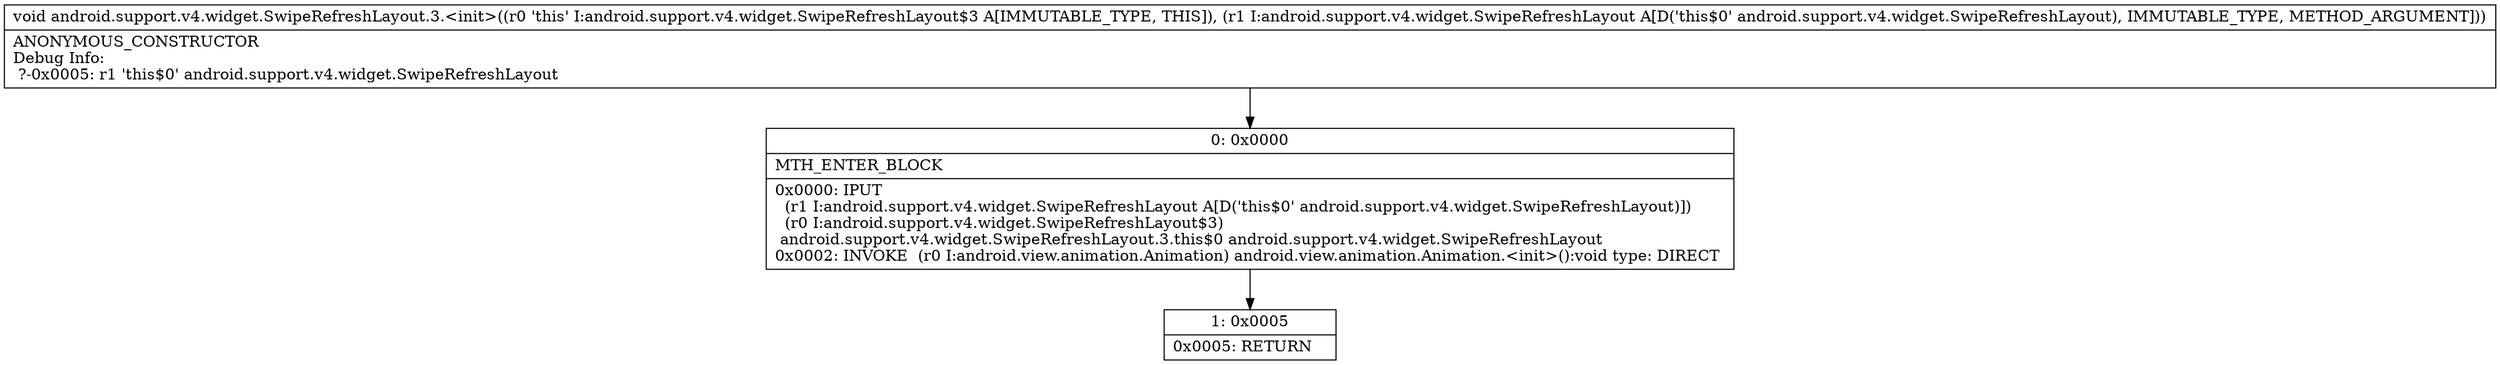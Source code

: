 digraph "CFG forandroid.support.v4.widget.SwipeRefreshLayout.3.\<init\>(Landroid\/support\/v4\/widget\/SwipeRefreshLayout;)V" {
Node_0 [shape=record,label="{0\:\ 0x0000|MTH_ENTER_BLOCK\l|0x0000: IPUT  \l  (r1 I:android.support.v4.widget.SwipeRefreshLayout A[D('this$0' android.support.v4.widget.SwipeRefreshLayout)])\l  (r0 I:android.support.v4.widget.SwipeRefreshLayout$3)\l android.support.v4.widget.SwipeRefreshLayout.3.this$0 android.support.v4.widget.SwipeRefreshLayout \l0x0002: INVOKE  (r0 I:android.view.animation.Animation) android.view.animation.Animation.\<init\>():void type: DIRECT \l}"];
Node_1 [shape=record,label="{1\:\ 0x0005|0x0005: RETURN   \l}"];
MethodNode[shape=record,label="{void android.support.v4.widget.SwipeRefreshLayout.3.\<init\>((r0 'this' I:android.support.v4.widget.SwipeRefreshLayout$3 A[IMMUTABLE_TYPE, THIS]), (r1 I:android.support.v4.widget.SwipeRefreshLayout A[D('this$0' android.support.v4.widget.SwipeRefreshLayout), IMMUTABLE_TYPE, METHOD_ARGUMENT]))  | ANONYMOUS_CONSTRUCTOR\lDebug Info:\l  ?\-0x0005: r1 'this$0' android.support.v4.widget.SwipeRefreshLayout\l}"];
MethodNode -> Node_0;
Node_0 -> Node_1;
}

